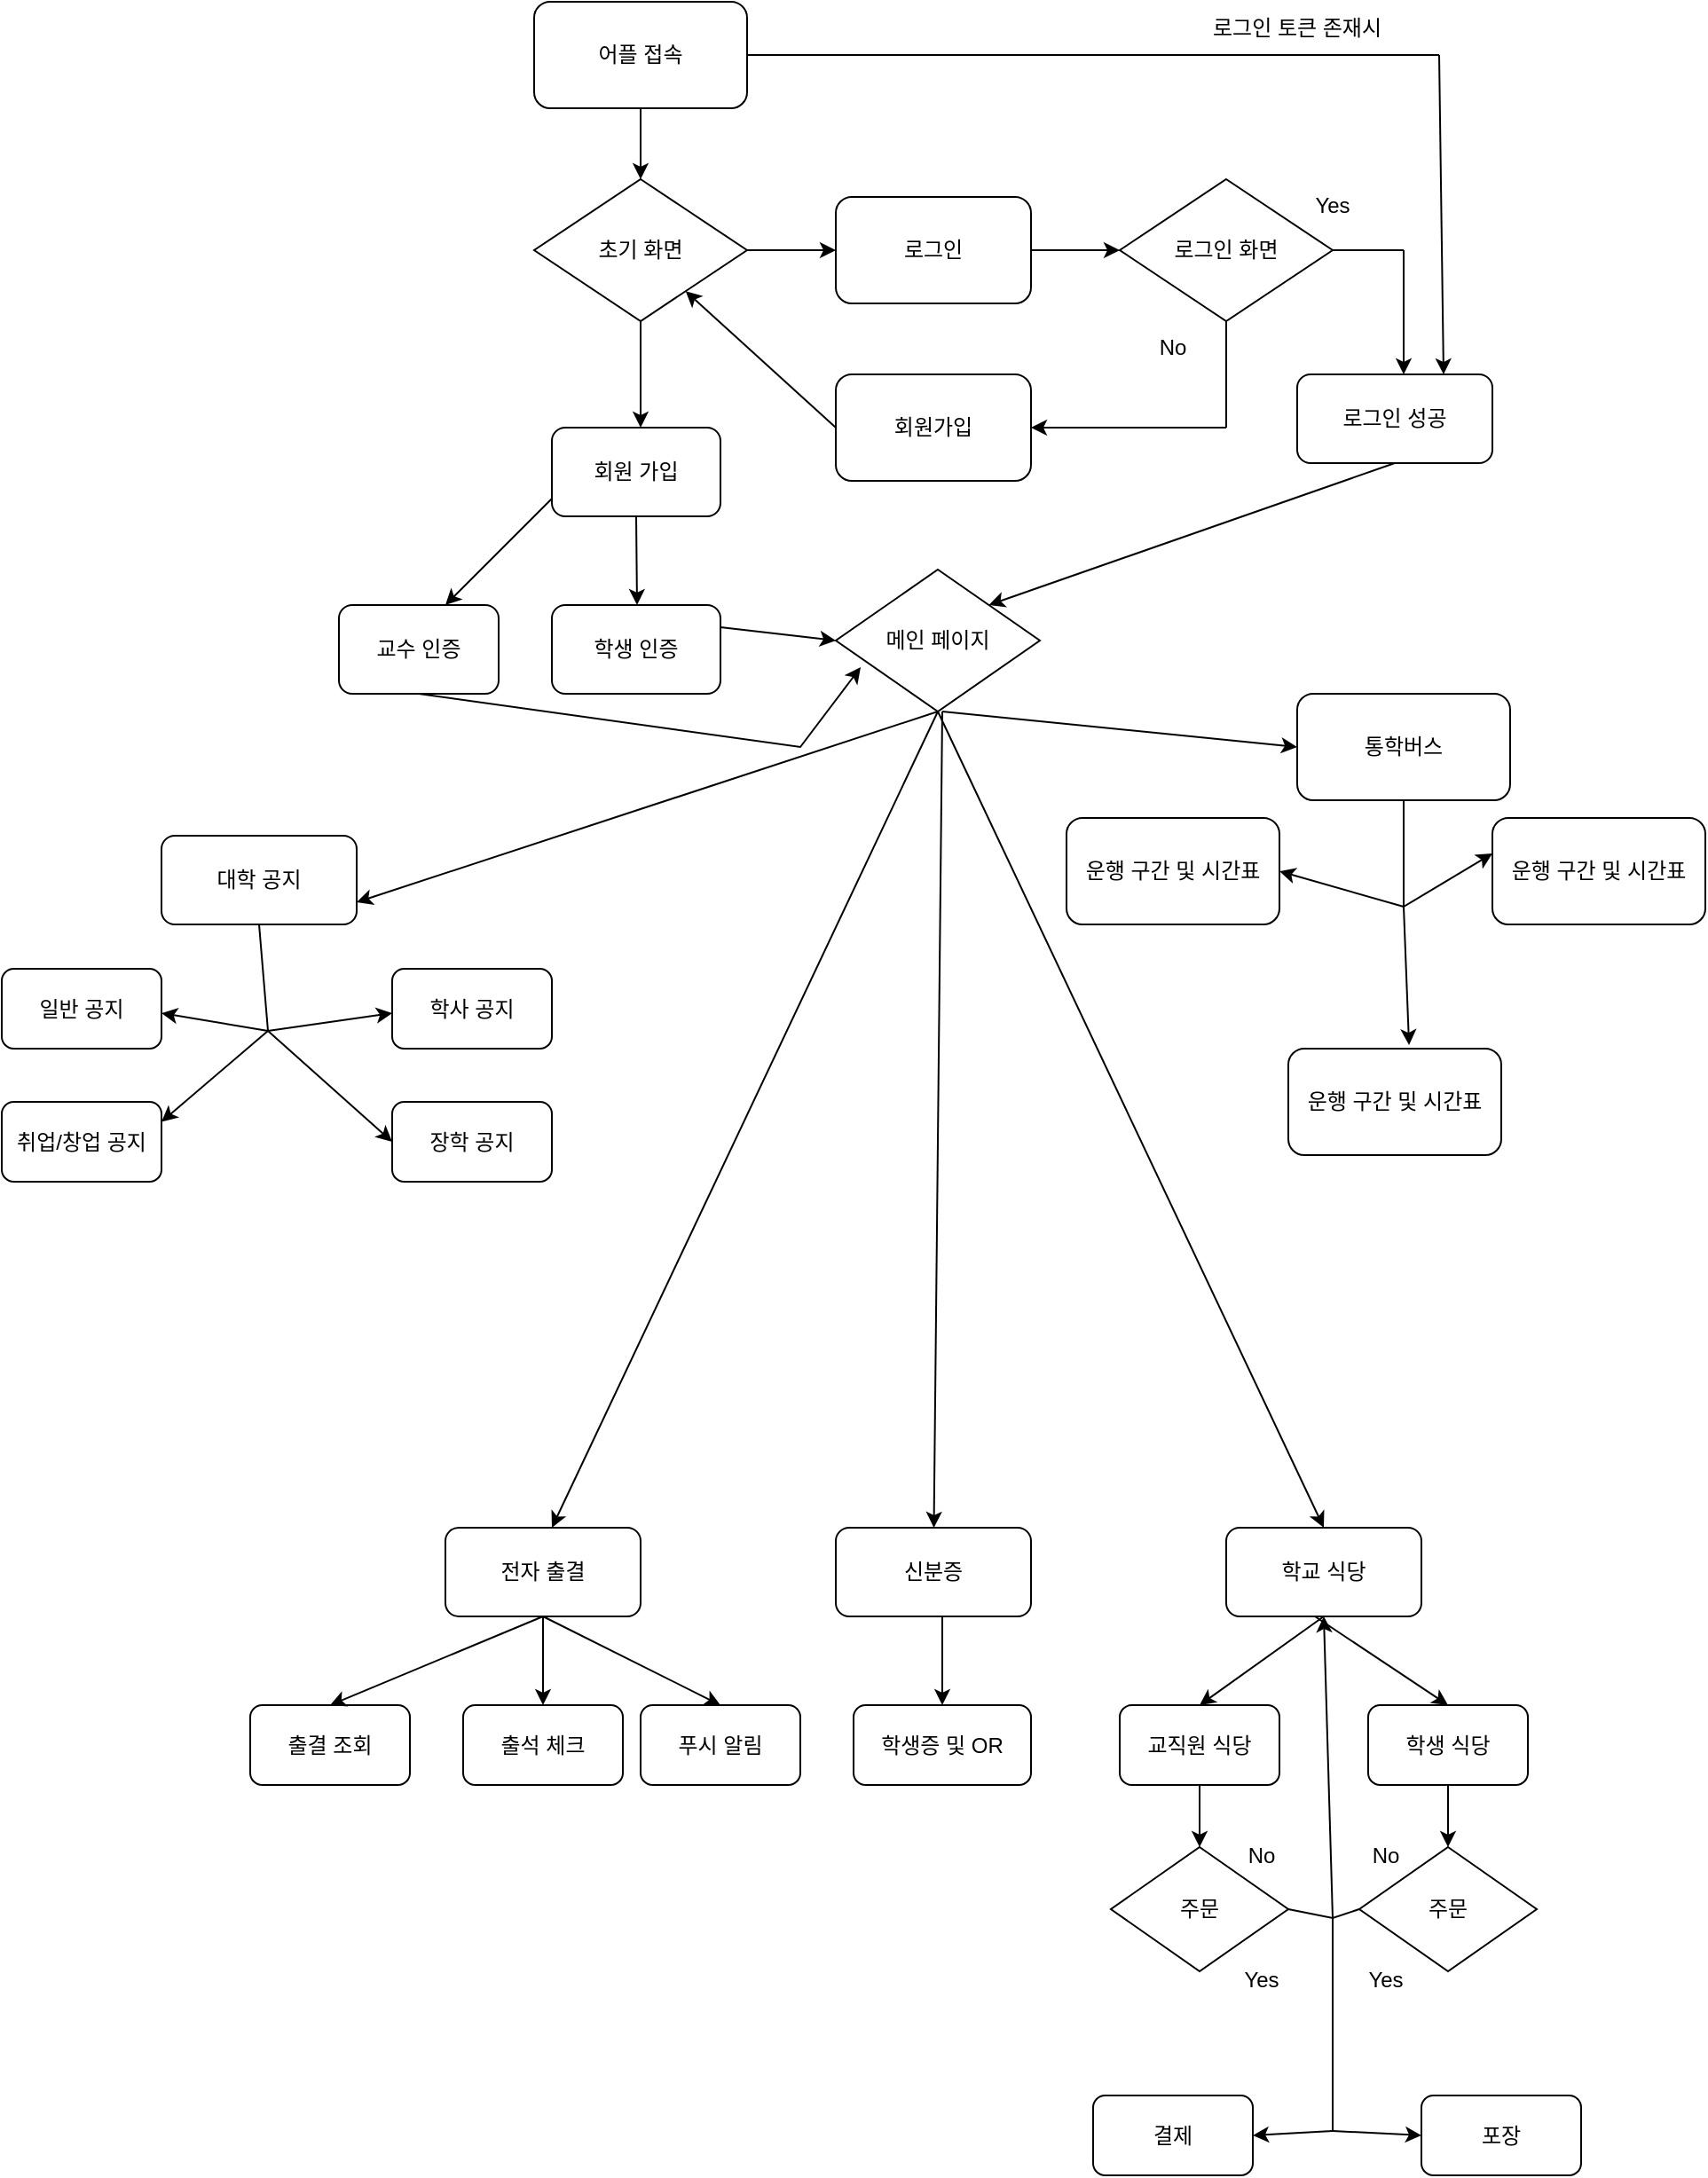 <mxfile version="17.4.3" type="github">
  <diagram id="VbvTKY1TaZXuRwLIpxZ8" name="Page-1">
    <mxGraphModel dx="3384" dy="1222" grid="1" gridSize="10" guides="1" tooltips="1" connect="1" arrows="1" fold="1" page="1" pageScale="1" pageWidth="827" pageHeight="1169" math="0" shadow="0">
      <root>
        <mxCell id="0" />
        <mxCell id="1" parent="0" />
        <mxCell id="6XPjJ3IBgYKbYxHLYrxo-1" value="어플 접속" style="rounded=1;whiteSpace=wrap;html=1;" vertex="1" parent="1">
          <mxGeometry x="210" y="20" width="120" height="60" as="geometry" />
        </mxCell>
        <mxCell id="6XPjJ3IBgYKbYxHLYrxo-2" value="" style="endArrow=classic;html=1;rounded=0;exitX=0.5;exitY=1;exitDx=0;exitDy=0;" edge="1" parent="1" source="6XPjJ3IBgYKbYxHLYrxo-1">
          <mxGeometry width="50" height="50" relative="1" as="geometry">
            <mxPoint x="180" y="130" as="sourcePoint" />
            <mxPoint x="270" y="120" as="targetPoint" />
          </mxGeometry>
        </mxCell>
        <mxCell id="6XPjJ3IBgYKbYxHLYrxo-3" value="초기 화면" style="rhombus;whiteSpace=wrap;html=1;" vertex="1" parent="1">
          <mxGeometry x="210" y="120" width="120" height="80" as="geometry" />
        </mxCell>
        <mxCell id="6XPjJ3IBgYKbYxHLYrxo-4" value="" style="endArrow=classic;html=1;rounded=0;exitX=1;exitY=0.5;exitDx=0;exitDy=0;" edge="1" parent="1" source="6XPjJ3IBgYKbYxHLYrxo-3" target="6XPjJ3IBgYKbYxHLYrxo-5">
          <mxGeometry width="50" height="50" relative="1" as="geometry">
            <mxPoint x="390" y="400" as="sourcePoint" />
            <mxPoint x="390" y="160" as="targetPoint" />
          </mxGeometry>
        </mxCell>
        <mxCell id="6XPjJ3IBgYKbYxHLYrxo-5" value="로그인" style="rounded=1;whiteSpace=wrap;html=1;" vertex="1" parent="1">
          <mxGeometry x="380" y="130" width="110" height="60" as="geometry" />
        </mxCell>
        <mxCell id="6XPjJ3IBgYKbYxHLYrxo-6" value="" style="endArrow=classic;html=1;rounded=0;exitX=1;exitY=0.5;exitDx=0;exitDy=0;" edge="1" parent="1" source="6XPjJ3IBgYKbYxHLYrxo-5">
          <mxGeometry width="50" height="50" relative="1" as="geometry">
            <mxPoint x="490" y="190" as="sourcePoint" />
            <mxPoint x="540" y="160" as="targetPoint" />
          </mxGeometry>
        </mxCell>
        <mxCell id="6XPjJ3IBgYKbYxHLYrxo-7" value="로그인 화면" style="rhombus;whiteSpace=wrap;html=1;" vertex="1" parent="1">
          <mxGeometry x="540" y="120" width="120" height="80" as="geometry" />
        </mxCell>
        <mxCell id="6XPjJ3IBgYKbYxHLYrxo-8" value="" style="endArrow=none;html=1;rounded=0;entryX=0.5;entryY=1;entryDx=0;entryDy=0;" edge="1" parent="1" target="6XPjJ3IBgYKbYxHLYrxo-7">
          <mxGeometry width="50" height="50" relative="1" as="geometry">
            <mxPoint x="600" y="260" as="sourcePoint" />
            <mxPoint x="440" y="350" as="targetPoint" />
          </mxGeometry>
        </mxCell>
        <mxCell id="6XPjJ3IBgYKbYxHLYrxo-11" value="" style="endArrow=classic;html=1;rounded=0;" edge="1" parent="1">
          <mxGeometry width="50" height="50" relative="1" as="geometry">
            <mxPoint x="600" y="260" as="sourcePoint" />
            <mxPoint x="490" y="260" as="targetPoint" />
          </mxGeometry>
        </mxCell>
        <mxCell id="6XPjJ3IBgYKbYxHLYrxo-12" value="회원가입" style="rounded=1;whiteSpace=wrap;html=1;" vertex="1" parent="1">
          <mxGeometry x="380" y="230" width="110" height="60" as="geometry" />
        </mxCell>
        <mxCell id="6XPjJ3IBgYKbYxHLYrxo-14" value="" style="endArrow=classic;html=1;rounded=0;exitX=0;exitY=0.5;exitDx=0;exitDy=0;" edge="1" parent="1" source="6XPjJ3IBgYKbYxHLYrxo-12" target="6XPjJ3IBgYKbYxHLYrxo-3">
          <mxGeometry width="50" height="50" relative="1" as="geometry">
            <mxPoint x="390" y="400" as="sourcePoint" />
            <mxPoint x="440" y="350" as="targetPoint" />
          </mxGeometry>
        </mxCell>
        <mxCell id="6XPjJ3IBgYKbYxHLYrxo-15" value="No" style="text;html=1;strokeColor=none;fillColor=none;align=center;verticalAlign=middle;whiteSpace=wrap;rounded=0;" vertex="1" parent="1">
          <mxGeometry x="540" y="200" width="60" height="30" as="geometry" />
        </mxCell>
        <mxCell id="6XPjJ3IBgYKbYxHLYrxo-16" value="Yes" style="text;html=1;strokeColor=none;fillColor=none;align=center;verticalAlign=middle;whiteSpace=wrap;rounded=0;" vertex="1" parent="1">
          <mxGeometry x="630" y="120" width="60" height="30" as="geometry" />
        </mxCell>
        <mxCell id="6XPjJ3IBgYKbYxHLYrxo-17" value="" style="endArrow=none;html=1;rounded=0;" edge="1" parent="1">
          <mxGeometry width="50" height="50" relative="1" as="geometry">
            <mxPoint x="660" y="160" as="sourcePoint" />
            <mxPoint x="700" y="160" as="targetPoint" />
          </mxGeometry>
        </mxCell>
        <mxCell id="6XPjJ3IBgYKbYxHLYrxo-18" value="" style="endArrow=classic;html=1;rounded=0;" edge="1" parent="1">
          <mxGeometry width="50" height="50" relative="1" as="geometry">
            <mxPoint x="700" y="160" as="sourcePoint" />
            <mxPoint x="700" y="230" as="targetPoint" />
          </mxGeometry>
        </mxCell>
        <mxCell id="6XPjJ3IBgYKbYxHLYrxo-19" value="로그인 성공" style="rounded=1;whiteSpace=wrap;html=1;" vertex="1" parent="1">
          <mxGeometry x="640" y="230" width="110" height="50" as="geometry" />
        </mxCell>
        <mxCell id="6XPjJ3IBgYKbYxHLYrxo-20" value="" style="endArrow=classic;html=1;rounded=0;exitX=0.5;exitY=1;exitDx=0;exitDy=0;entryX=1;entryY=0;entryDx=0;entryDy=0;" edge="1" parent="1" source="6XPjJ3IBgYKbYxHLYrxo-19" target="6XPjJ3IBgYKbYxHLYrxo-21">
          <mxGeometry width="50" height="50" relative="1" as="geometry">
            <mxPoint x="390" y="400" as="sourcePoint" />
            <mxPoint x="695" y="320" as="targetPoint" />
          </mxGeometry>
        </mxCell>
        <mxCell id="6XPjJ3IBgYKbYxHLYrxo-21" value="메인 페이지" style="rhombus;whiteSpace=wrap;html=1;" vertex="1" parent="1">
          <mxGeometry x="380" y="340" width="115" height="80" as="geometry" />
        </mxCell>
        <mxCell id="6XPjJ3IBgYKbYxHLYrxo-22" value="" style="endArrow=classic;html=1;rounded=0;exitX=0.5;exitY=1;exitDx=0;exitDy=0;" edge="1" parent="1" source="6XPjJ3IBgYKbYxHLYrxo-3">
          <mxGeometry width="50" height="50" relative="1" as="geometry">
            <mxPoint x="390" y="400" as="sourcePoint" />
            <mxPoint x="270" y="260" as="targetPoint" />
          </mxGeometry>
        </mxCell>
        <mxCell id="6XPjJ3IBgYKbYxHLYrxo-23" value="회원 가입" style="rounded=1;whiteSpace=wrap;html=1;" vertex="1" parent="1">
          <mxGeometry x="220" y="260" width="95" height="50" as="geometry" />
        </mxCell>
        <mxCell id="6XPjJ3IBgYKbYxHLYrxo-24" value="학생 인증" style="rounded=1;whiteSpace=wrap;html=1;" vertex="1" parent="1">
          <mxGeometry x="220" y="360" width="95" height="50" as="geometry" />
        </mxCell>
        <mxCell id="6XPjJ3IBgYKbYxHLYrxo-27" value="" style="endArrow=classic;html=1;rounded=0;exitX=0.5;exitY=1;exitDx=0;exitDy=0;" edge="1" parent="1" source="6XPjJ3IBgYKbYxHLYrxo-23">
          <mxGeometry width="50" height="50" relative="1" as="geometry">
            <mxPoint x="390" y="400" as="sourcePoint" />
            <mxPoint x="268" y="360" as="targetPoint" />
          </mxGeometry>
        </mxCell>
        <mxCell id="6XPjJ3IBgYKbYxHLYrxo-28" value="" style="endArrow=classic;html=1;rounded=0;" edge="1" parent="1">
          <mxGeometry width="50" height="50" relative="1" as="geometry">
            <mxPoint x="220" y="300" as="sourcePoint" />
            <mxPoint x="160" y="360" as="targetPoint" />
          </mxGeometry>
        </mxCell>
        <mxCell id="6XPjJ3IBgYKbYxHLYrxo-29" value="교수 인증" style="rounded=1;whiteSpace=wrap;html=1;" vertex="1" parent="1">
          <mxGeometry x="100" y="360" width="90" height="50" as="geometry" />
        </mxCell>
        <mxCell id="6XPjJ3IBgYKbYxHLYrxo-31" value="" style="endArrow=none;html=1;rounded=0;exitX=1;exitY=0.5;exitDx=0;exitDy=0;" edge="1" parent="1" source="6XPjJ3IBgYKbYxHLYrxo-1">
          <mxGeometry width="50" height="50" relative="1" as="geometry">
            <mxPoint x="390" y="400" as="sourcePoint" />
            <mxPoint x="720" y="50" as="targetPoint" />
          </mxGeometry>
        </mxCell>
        <mxCell id="6XPjJ3IBgYKbYxHLYrxo-32" value="" style="endArrow=classic;html=1;rounded=0;entryX=0.75;entryY=0;entryDx=0;entryDy=0;" edge="1" parent="1" target="6XPjJ3IBgYKbYxHLYrxo-19">
          <mxGeometry width="50" height="50" relative="1" as="geometry">
            <mxPoint x="720" y="50" as="sourcePoint" />
            <mxPoint x="440" y="350" as="targetPoint" />
          </mxGeometry>
        </mxCell>
        <mxCell id="6XPjJ3IBgYKbYxHLYrxo-33" value="로그인 토큰 존재시" style="text;html=1;strokeColor=none;fillColor=none;align=center;verticalAlign=middle;whiteSpace=wrap;rounded=0;" vertex="1" parent="1">
          <mxGeometry x="580" y="20" width="120" height="30" as="geometry" />
        </mxCell>
        <mxCell id="6XPjJ3IBgYKbYxHLYrxo-34" value="" style="endArrow=classic;html=1;rounded=0;exitX=1;exitY=0.25;exitDx=0;exitDy=0;entryX=0;entryY=0.5;entryDx=0;entryDy=0;" edge="1" parent="1" source="6XPjJ3IBgYKbYxHLYrxo-24" target="6XPjJ3IBgYKbYxHLYrxo-21">
          <mxGeometry width="50" height="50" relative="1" as="geometry">
            <mxPoint x="390" y="390" as="sourcePoint" />
            <mxPoint x="430" y="370" as="targetPoint" />
          </mxGeometry>
        </mxCell>
        <mxCell id="6XPjJ3IBgYKbYxHLYrxo-37" value="" style="endArrow=classic;html=1;rounded=0;entryX=0.122;entryY=0.688;entryDx=0;entryDy=0;entryPerimeter=0;exitX=0.5;exitY=1;exitDx=0;exitDy=0;" edge="1" parent="1" source="6XPjJ3IBgYKbYxHLYrxo-29" target="6XPjJ3IBgYKbYxHLYrxo-21">
          <mxGeometry width="50" height="50" relative="1" as="geometry">
            <mxPoint x="150" y="420" as="sourcePoint" />
            <mxPoint x="350" y="440" as="targetPoint" />
            <Array as="points">
              <mxPoint x="360" y="440" />
            </Array>
          </mxGeometry>
        </mxCell>
        <mxCell id="6XPjJ3IBgYKbYxHLYrxo-38" value="" style="endArrow=classic;html=1;rounded=0;exitX=0.5;exitY=1;exitDx=0;exitDy=0;entryX=1;entryY=0.75;entryDx=0;entryDy=0;" edge="1" parent="1" source="6XPjJ3IBgYKbYxHLYrxo-21" target="6XPjJ3IBgYKbYxHLYrxo-43">
          <mxGeometry width="50" height="50" relative="1" as="geometry">
            <mxPoint x="390" y="620" as="sourcePoint" />
            <mxPoint x="120" y="520" as="targetPoint" />
          </mxGeometry>
        </mxCell>
        <mxCell id="6XPjJ3IBgYKbYxHLYrxo-39" value="" style="endArrow=classic;html=1;rounded=0;" edge="1" parent="1">
          <mxGeometry width="50" height="50" relative="1" as="geometry">
            <mxPoint x="440" y="420" as="sourcePoint" />
            <mxPoint x="640" y="440" as="targetPoint" />
          </mxGeometry>
        </mxCell>
        <mxCell id="6XPjJ3IBgYKbYxHLYrxo-40" value="" style="endArrow=classic;html=1;rounded=0;exitX=0.5;exitY=1;exitDx=0;exitDy=0;" edge="1" parent="1" source="6XPjJ3IBgYKbYxHLYrxo-21">
          <mxGeometry width="50" height="50" relative="1" as="geometry">
            <mxPoint x="390" y="620" as="sourcePoint" />
            <mxPoint x="220" y="880" as="targetPoint" />
          </mxGeometry>
        </mxCell>
        <mxCell id="6XPjJ3IBgYKbYxHLYrxo-41" value="" style="endArrow=classic;html=1;rounded=0;exitX=0.5;exitY=1;exitDx=0;exitDy=0;entryX=0.5;entryY=0;entryDx=0;entryDy=0;" edge="1" parent="1" source="6XPjJ3IBgYKbYxHLYrxo-21" target="6XPjJ3IBgYKbYxHLYrxo-45">
          <mxGeometry width="50" height="50" relative="1" as="geometry">
            <mxPoint x="390" y="840" as="sourcePoint" />
            <mxPoint x="560" y="880" as="targetPoint" />
          </mxGeometry>
        </mxCell>
        <mxCell id="6XPjJ3IBgYKbYxHLYrxo-42" value="통학버스" style="rounded=1;whiteSpace=wrap;html=1;" vertex="1" parent="1">
          <mxGeometry x="640" y="410" width="120" height="60" as="geometry" />
        </mxCell>
        <mxCell id="6XPjJ3IBgYKbYxHLYrxo-43" value="대학 공지" style="rounded=1;whiteSpace=wrap;html=1;" vertex="1" parent="1">
          <mxGeometry y="490" width="110" height="50" as="geometry" />
        </mxCell>
        <mxCell id="6XPjJ3IBgYKbYxHLYrxo-44" value="전자 출결" style="rounded=1;whiteSpace=wrap;html=1;" vertex="1" parent="1">
          <mxGeometry x="160" y="880" width="110" height="50" as="geometry" />
        </mxCell>
        <mxCell id="6XPjJ3IBgYKbYxHLYrxo-45" value="학교 식당" style="rounded=1;whiteSpace=wrap;html=1;" vertex="1" parent="1">
          <mxGeometry x="600" y="880" width="110" height="50" as="geometry" />
        </mxCell>
        <mxCell id="6XPjJ3IBgYKbYxHLYrxo-46" value="" style="endArrow=classic;html=1;rounded=0;" edge="1" parent="1" target="6XPjJ3IBgYKbYxHLYrxo-47">
          <mxGeometry width="50" height="50" relative="1" as="geometry">
            <mxPoint x="440" y="420" as="sourcePoint" />
            <mxPoint x="430" y="850" as="targetPoint" />
          </mxGeometry>
        </mxCell>
        <mxCell id="6XPjJ3IBgYKbYxHLYrxo-47" value="신분증" style="rounded=1;whiteSpace=wrap;html=1;" vertex="1" parent="1">
          <mxGeometry x="380" y="880" width="110" height="50" as="geometry" />
        </mxCell>
        <mxCell id="6XPjJ3IBgYKbYxHLYrxo-49" value="" style="endArrow=none;html=1;rounded=0;entryX=0.5;entryY=1;entryDx=0;entryDy=0;" edge="1" parent="1" target="6XPjJ3IBgYKbYxHLYrxo-42">
          <mxGeometry width="50" height="50" relative="1" as="geometry">
            <mxPoint x="700" y="530" as="sourcePoint" />
            <mxPoint x="440" y="570" as="targetPoint" />
          </mxGeometry>
        </mxCell>
        <mxCell id="6XPjJ3IBgYKbYxHLYrxo-50" value="" style="endArrow=classic;html=1;rounded=0;" edge="1" parent="1">
          <mxGeometry width="50" height="50" relative="1" as="geometry">
            <mxPoint x="700" y="530" as="sourcePoint" />
            <mxPoint x="630" y="510" as="targetPoint" />
          </mxGeometry>
        </mxCell>
        <mxCell id="6XPjJ3IBgYKbYxHLYrxo-51" value="운행 구간 및 시간표" style="rounded=1;whiteSpace=wrap;html=1;" vertex="1" parent="1">
          <mxGeometry x="510" y="480" width="120" height="60" as="geometry" />
        </mxCell>
        <mxCell id="6XPjJ3IBgYKbYxHLYrxo-52" value="운행 구간 및 시간표" style="rounded=1;whiteSpace=wrap;html=1;" vertex="1" parent="1">
          <mxGeometry x="635" y="610" width="120" height="60" as="geometry" />
        </mxCell>
        <mxCell id="6XPjJ3IBgYKbYxHLYrxo-53" value="운행 구간 및 시간표" style="rounded=1;whiteSpace=wrap;html=1;" vertex="1" parent="1">
          <mxGeometry x="750" y="480" width="120" height="60" as="geometry" />
        </mxCell>
        <mxCell id="6XPjJ3IBgYKbYxHLYrxo-54" value="" style="endArrow=classic;html=1;rounded=0;entryX=0.567;entryY=-0.033;entryDx=0;entryDy=0;entryPerimeter=0;" edge="1" parent="1" target="6XPjJ3IBgYKbYxHLYrxo-52">
          <mxGeometry width="50" height="50" relative="1" as="geometry">
            <mxPoint x="700" y="530" as="sourcePoint" />
            <mxPoint x="440" y="570" as="targetPoint" />
          </mxGeometry>
        </mxCell>
        <mxCell id="6XPjJ3IBgYKbYxHLYrxo-55" value="" style="endArrow=classic;html=1;rounded=0;" edge="1" parent="1">
          <mxGeometry width="50" height="50" relative="1" as="geometry">
            <mxPoint x="700" y="530" as="sourcePoint" />
            <mxPoint x="750" y="500" as="targetPoint" />
          </mxGeometry>
        </mxCell>
        <mxCell id="6XPjJ3IBgYKbYxHLYrxo-57" value="" style="endArrow=classic;html=1;rounded=0;" edge="1" parent="1">
          <mxGeometry width="50" height="50" relative="1" as="geometry">
            <mxPoint x="60" y="600" as="sourcePoint" />
            <mxPoint x="130" y="590" as="targetPoint" />
          </mxGeometry>
        </mxCell>
        <mxCell id="6XPjJ3IBgYKbYxHLYrxo-58" value="학사 공지" style="rounded=1;whiteSpace=wrap;html=1;" vertex="1" parent="1">
          <mxGeometry x="130" y="565" width="90" height="45" as="geometry" />
        </mxCell>
        <mxCell id="6XPjJ3IBgYKbYxHLYrxo-59" value="" style="endArrow=classic;html=1;rounded=0;" edge="1" parent="1">
          <mxGeometry width="50" height="50" relative="1" as="geometry">
            <mxPoint x="60" y="600" as="sourcePoint" />
            <mxPoint y="590" as="targetPoint" />
          </mxGeometry>
        </mxCell>
        <mxCell id="6XPjJ3IBgYKbYxHLYrxo-60" value="일반 공지" style="rounded=1;whiteSpace=wrap;html=1;" vertex="1" parent="1">
          <mxGeometry x="-90" y="565" width="90" height="45" as="geometry" />
        </mxCell>
        <mxCell id="6XPjJ3IBgYKbYxHLYrxo-61" value="장학 공지" style="rounded=1;whiteSpace=wrap;html=1;" vertex="1" parent="1">
          <mxGeometry x="130" y="640" width="90" height="45" as="geometry" />
        </mxCell>
        <mxCell id="6XPjJ3IBgYKbYxHLYrxo-62" value="취업/창업 공지" style="rounded=1;whiteSpace=wrap;html=1;" vertex="1" parent="1">
          <mxGeometry x="-90" y="640" width="90" height="45" as="geometry" />
        </mxCell>
        <mxCell id="6XPjJ3IBgYKbYxHLYrxo-63" value="" style="endArrow=classic;html=1;rounded=0;entryX=1;entryY=0.25;entryDx=0;entryDy=0;" edge="1" parent="1" target="6XPjJ3IBgYKbYxHLYrxo-62">
          <mxGeometry width="50" height="50" relative="1" as="geometry">
            <mxPoint x="60" y="600" as="sourcePoint" />
            <mxPoint x="440" y="570" as="targetPoint" />
          </mxGeometry>
        </mxCell>
        <mxCell id="6XPjJ3IBgYKbYxHLYrxo-64" value="" style="endArrow=classic;html=1;rounded=0;entryX=0;entryY=0.5;entryDx=0;entryDy=0;" edge="1" parent="1" target="6XPjJ3IBgYKbYxHLYrxo-61">
          <mxGeometry width="50" height="50" relative="1" as="geometry">
            <mxPoint x="60" y="600" as="sourcePoint" />
            <mxPoint x="440" y="570" as="targetPoint" />
          </mxGeometry>
        </mxCell>
        <mxCell id="6XPjJ3IBgYKbYxHLYrxo-65" value="" style="endArrow=none;html=1;rounded=0;exitX=0.5;exitY=1;exitDx=0;exitDy=0;" edge="1" parent="1" source="6XPjJ3IBgYKbYxHLYrxo-43">
          <mxGeometry width="50" height="50" relative="1" as="geometry">
            <mxPoint x="400" y="690" as="sourcePoint" />
            <mxPoint x="60" y="600" as="targetPoint" />
          </mxGeometry>
        </mxCell>
        <mxCell id="6XPjJ3IBgYKbYxHLYrxo-66" value="출결 조회" style="rounded=1;whiteSpace=wrap;html=1;" vertex="1" parent="1">
          <mxGeometry x="50" y="980" width="90" height="45" as="geometry" />
        </mxCell>
        <mxCell id="6XPjJ3IBgYKbYxHLYrxo-67" value="출석 체크" style="rounded=1;whiteSpace=wrap;html=1;" vertex="1" parent="1">
          <mxGeometry x="170" y="980" width="90" height="45" as="geometry" />
        </mxCell>
        <mxCell id="6XPjJ3IBgYKbYxHLYrxo-68" value="푸시 알림" style="rounded=1;whiteSpace=wrap;html=1;" vertex="1" parent="1">
          <mxGeometry x="270" y="980" width="90" height="45" as="geometry" />
        </mxCell>
        <mxCell id="6XPjJ3IBgYKbYxHLYrxo-69" value="학생증 및 OR" style="rounded=1;whiteSpace=wrap;html=1;" vertex="1" parent="1">
          <mxGeometry x="390" y="980" width="100" height="45" as="geometry" />
        </mxCell>
        <mxCell id="6XPjJ3IBgYKbYxHLYrxo-70" value="" style="endArrow=classic;html=1;rounded=0;exitX=0.5;exitY=1;exitDx=0;exitDy=0;entryX=0.5;entryY=0;entryDx=0;entryDy=0;" edge="1" parent="1" source="6XPjJ3IBgYKbYxHLYrxo-44" target="6XPjJ3IBgYKbYxHLYrxo-67">
          <mxGeometry width="50" height="50" relative="1" as="geometry">
            <mxPoint x="500" y="970" as="sourcePoint" />
            <mxPoint x="550" y="920" as="targetPoint" />
          </mxGeometry>
        </mxCell>
        <mxCell id="6XPjJ3IBgYKbYxHLYrxo-71" value="" style="endArrow=classic;html=1;rounded=0;entryX=0.5;entryY=0;entryDx=0;entryDy=0;exitX=0.5;exitY=1;exitDx=0;exitDy=0;" edge="1" parent="1" source="6XPjJ3IBgYKbYxHLYrxo-44" target="6XPjJ3IBgYKbYxHLYrxo-66">
          <mxGeometry width="50" height="50" relative="1" as="geometry">
            <mxPoint x="220" y="930" as="sourcePoint" />
            <mxPoint x="550" y="920" as="targetPoint" />
          </mxGeometry>
        </mxCell>
        <mxCell id="6XPjJ3IBgYKbYxHLYrxo-72" value="" style="endArrow=classic;html=1;rounded=0;exitX=0.5;exitY=1;exitDx=0;exitDy=0;entryX=0.5;entryY=0;entryDx=0;entryDy=0;" edge="1" parent="1" source="6XPjJ3IBgYKbYxHLYrxo-44" target="6XPjJ3IBgYKbYxHLYrxo-68">
          <mxGeometry width="50" height="50" relative="1" as="geometry">
            <mxPoint x="500" y="970" as="sourcePoint" />
            <mxPoint x="550" y="920" as="targetPoint" />
          </mxGeometry>
        </mxCell>
        <mxCell id="6XPjJ3IBgYKbYxHLYrxo-73" value="" style="endArrow=classic;html=1;rounded=0;entryX=0.5;entryY=0;entryDx=0;entryDy=0;" edge="1" parent="1" target="6XPjJ3IBgYKbYxHLYrxo-69">
          <mxGeometry width="50" height="50" relative="1" as="geometry">
            <mxPoint x="440" y="930" as="sourcePoint" />
            <mxPoint x="550" y="920" as="targetPoint" />
          </mxGeometry>
        </mxCell>
        <mxCell id="6XPjJ3IBgYKbYxHLYrxo-74" value="" style="endArrow=classic;html=1;rounded=0;exitX=0.5;exitY=1;exitDx=0;exitDy=0;entryX=0.5;entryY=0;entryDx=0;entryDy=0;" edge="1" parent="1" source="6XPjJ3IBgYKbYxHLYrxo-45" target="6XPjJ3IBgYKbYxHLYrxo-76">
          <mxGeometry width="50" height="50" relative="1" as="geometry">
            <mxPoint x="500" y="970" as="sourcePoint" />
            <mxPoint x="655" y="972.5" as="targetPoint" />
          </mxGeometry>
        </mxCell>
        <mxCell id="6XPjJ3IBgYKbYxHLYrxo-76" value="교직원 식당" style="rounded=1;whiteSpace=wrap;html=1;" vertex="1" parent="1">
          <mxGeometry x="540" y="980" width="90" height="45" as="geometry" />
        </mxCell>
        <mxCell id="6XPjJ3IBgYKbYxHLYrxo-77" value="학생 식당" style="rounded=1;whiteSpace=wrap;html=1;" vertex="1" parent="1">
          <mxGeometry x="680" y="980" width="90" height="45" as="geometry" />
        </mxCell>
        <mxCell id="6XPjJ3IBgYKbYxHLYrxo-78" value="" style="endArrow=classic;html=1;rounded=0;entryX=0.5;entryY=0;entryDx=0;entryDy=0;" edge="1" parent="1" target="6XPjJ3IBgYKbYxHLYrxo-77">
          <mxGeometry width="50" height="50" relative="1" as="geometry">
            <mxPoint x="650" y="930" as="sourcePoint" />
            <mxPoint x="550" y="920" as="targetPoint" />
          </mxGeometry>
        </mxCell>
        <mxCell id="6XPjJ3IBgYKbYxHLYrxo-79" value="" style="endArrow=classic;html=1;rounded=0;exitX=0.5;exitY=1;exitDx=0;exitDy=0;" edge="1" parent="1" source="6XPjJ3IBgYKbYxHLYrxo-76">
          <mxGeometry width="50" height="50" relative="1" as="geometry">
            <mxPoint x="500" y="970" as="sourcePoint" />
            <mxPoint x="585" y="1060" as="targetPoint" />
          </mxGeometry>
        </mxCell>
        <mxCell id="6XPjJ3IBgYKbYxHLYrxo-81" value="주문" style="rhombus;whiteSpace=wrap;html=1;" vertex="1" parent="1">
          <mxGeometry x="535" y="1060" width="100" height="70" as="geometry" />
        </mxCell>
        <mxCell id="6XPjJ3IBgYKbYxHLYrxo-82" value="주문" style="rhombus;whiteSpace=wrap;html=1;" vertex="1" parent="1">
          <mxGeometry x="675" y="1060" width="100" height="70" as="geometry" />
        </mxCell>
        <mxCell id="6XPjJ3IBgYKbYxHLYrxo-83" value="" style="endArrow=classic;html=1;rounded=0;exitX=0.5;exitY=1;exitDx=0;exitDy=0;" edge="1" parent="1" source="6XPjJ3IBgYKbYxHLYrxo-77" target="6XPjJ3IBgYKbYxHLYrxo-82">
          <mxGeometry width="50" height="50" relative="1" as="geometry">
            <mxPoint x="719" y="1030" as="sourcePoint" />
            <mxPoint x="520" y="800" as="targetPoint" />
          </mxGeometry>
        </mxCell>
        <mxCell id="6XPjJ3IBgYKbYxHLYrxo-85" value="No" style="text;html=1;strokeColor=none;fillColor=none;align=center;verticalAlign=middle;whiteSpace=wrap;rounded=0;" vertex="1" parent="1">
          <mxGeometry x="590" y="1050" width="60" height="30" as="geometry" />
        </mxCell>
        <mxCell id="6XPjJ3IBgYKbYxHLYrxo-86" value="No" style="text;html=1;strokeColor=none;fillColor=none;align=center;verticalAlign=middle;whiteSpace=wrap;rounded=0;" vertex="1" parent="1">
          <mxGeometry x="660" y="1050" width="60" height="30" as="geometry" />
        </mxCell>
        <mxCell id="6XPjJ3IBgYKbYxHLYrxo-87" value="" style="endArrow=classic;html=1;rounded=0;entryX=0.5;entryY=1;entryDx=0;entryDy=0;" edge="1" parent="1" target="6XPjJ3IBgYKbYxHLYrxo-45">
          <mxGeometry width="50" height="50" relative="1" as="geometry">
            <mxPoint x="660" y="1100" as="sourcePoint" />
            <mxPoint x="655" y="930" as="targetPoint" />
          </mxGeometry>
        </mxCell>
        <mxCell id="6XPjJ3IBgYKbYxHLYrxo-88" value="" style="endArrow=none;html=1;rounded=0;exitX=1;exitY=0.5;exitDx=0;exitDy=0;entryX=0;entryY=0.5;entryDx=0;entryDy=0;" edge="1" parent="1" source="6XPjJ3IBgYKbYxHLYrxo-81" target="6XPjJ3IBgYKbYxHLYrxo-82">
          <mxGeometry width="50" height="50" relative="1" as="geometry">
            <mxPoint x="470" y="850" as="sourcePoint" />
            <mxPoint x="520" y="800" as="targetPoint" />
            <Array as="points">
              <mxPoint x="660" y="1100" />
            </Array>
          </mxGeometry>
        </mxCell>
        <mxCell id="6XPjJ3IBgYKbYxHLYrxo-89" value="Yes" style="text;html=1;strokeColor=none;fillColor=none;align=center;verticalAlign=middle;whiteSpace=wrap;rounded=0;" vertex="1" parent="1">
          <mxGeometry x="590" y="1120" width="60" height="30" as="geometry" />
        </mxCell>
        <mxCell id="6XPjJ3IBgYKbYxHLYrxo-90" value="Yes" style="text;html=1;strokeColor=none;fillColor=none;align=center;verticalAlign=middle;whiteSpace=wrap;rounded=0;" vertex="1" parent="1">
          <mxGeometry x="660" y="1120" width="60" height="30" as="geometry" />
        </mxCell>
        <mxCell id="6XPjJ3IBgYKbYxHLYrxo-93" value="결제" style="rounded=1;whiteSpace=wrap;html=1;" vertex="1" parent="1">
          <mxGeometry x="525" y="1200" width="90" height="45" as="geometry" />
        </mxCell>
        <mxCell id="6XPjJ3IBgYKbYxHLYrxo-94" value="포장" style="rounded=1;whiteSpace=wrap;html=1;" vertex="1" parent="1">
          <mxGeometry x="710" y="1200" width="90" height="45" as="geometry" />
        </mxCell>
        <mxCell id="6XPjJ3IBgYKbYxHLYrxo-95" value="" style="endArrow=none;html=1;rounded=0;" edge="1" parent="1">
          <mxGeometry width="50" height="50" relative="1" as="geometry">
            <mxPoint x="660" y="1100" as="sourcePoint" />
            <mxPoint x="660" y="1220" as="targetPoint" />
          </mxGeometry>
        </mxCell>
        <mxCell id="6XPjJ3IBgYKbYxHLYrxo-98" value="" style="endArrow=classic;html=1;rounded=0;entryX=0;entryY=0.5;entryDx=0;entryDy=0;" edge="1" parent="1" target="6XPjJ3IBgYKbYxHLYrxo-94">
          <mxGeometry width="50" height="50" relative="1" as="geometry">
            <mxPoint x="660" y="1220" as="sourcePoint" />
            <mxPoint x="520" y="1140" as="targetPoint" />
          </mxGeometry>
        </mxCell>
        <mxCell id="6XPjJ3IBgYKbYxHLYrxo-99" value="" style="endArrow=classic;html=1;rounded=0;entryX=1;entryY=0.5;entryDx=0;entryDy=0;" edge="1" parent="1" target="6XPjJ3IBgYKbYxHLYrxo-93">
          <mxGeometry width="50" height="50" relative="1" as="geometry">
            <mxPoint x="660" y="1220" as="sourcePoint" />
            <mxPoint x="520" y="1140" as="targetPoint" />
          </mxGeometry>
        </mxCell>
      </root>
    </mxGraphModel>
  </diagram>
</mxfile>
